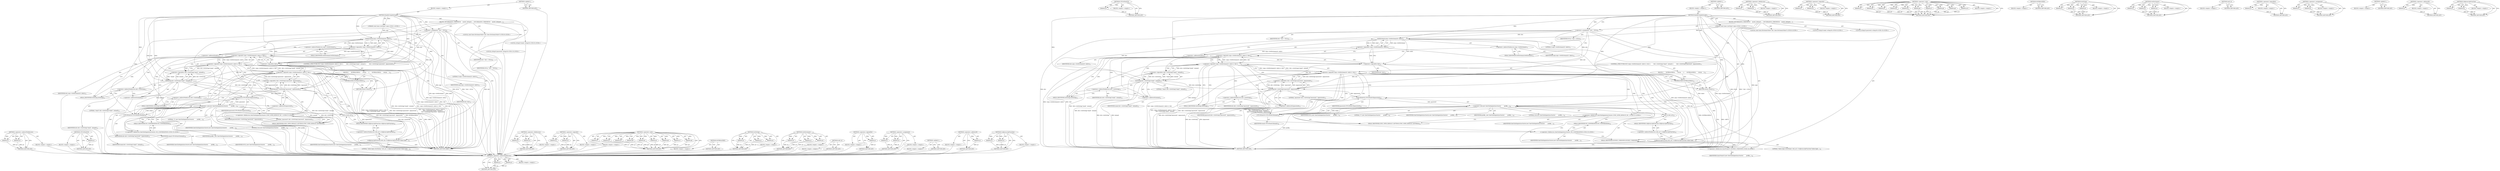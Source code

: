 digraph "CallJavascriptFunction" {
vulnerable_126 [label=<(METHOD,&lt;operator&gt;.indirectFieldAccess)>];
vulnerable_127 [label=<(PARAM,p1)>];
vulnerable_128 [label=<(PARAM,p2)>];
vulnerable_129 [label=<(BLOCK,&lt;empty&gt;,&lt;empty&gt;)>];
vulnerable_130 [label=<(METHOD_RETURN,ANY)>];
vulnerable_156 [label=<(METHOD,UTF16ToASCII)>];
vulnerable_157 [label=<(PARAM,p1)>];
vulnerable_158 [label=<(BLOCK,&lt;empty&gt;,&lt;empty&gt;)>];
vulnerable_159 [label=<(METHOD_RETURN,ANY)>];
vulnerable_6 [label=<(METHOD,&lt;global&gt;)<SUB>1</SUB>>];
vulnerable_7 [label=<(BLOCK,&lt;empty&gt;,&lt;empty&gt;)<SUB>1</SUB>>];
vulnerable_8 [label=<(METHOD,HandleCompleteLogin)<SUB>1</SUB>>];
vulnerable_9 [label="<(PARAM,const base::ListValue* args)<SUB>1</SUB>>"];
vulnerable_10 [label=<(BLOCK,{
#if defined(OS_CHROMEOS)
    oauth2_delegate_...,{
#if defined(OS_CHROMEOS)
    oauth2_delegate_...)<SUB>1</SUB>>];
vulnerable_11 [label="<(LOCAL,const base.DictionaryValue* dict: base.DictionaryValue*)<SUB>8</SUB>>"];
vulnerable_12 [label=<(&lt;operator&gt;.assignment,* dict = NULL)<SUB>8</SUB>>];
vulnerable_13 [label=<(IDENTIFIER,dict,* dict = NULL)<SUB>8</SUB>>];
vulnerable_14 [label=<(IDENTIFIER,NULL,* dict = NULL)<SUB>8</SUB>>];
vulnerable_15 [label="<(LOCAL,string16 email: string16)<SUB>9</SUB>>"];
vulnerable_16 [label="<(LOCAL,string16 password: string16)<SUB>10</SUB>>"];
vulnerable_17 [label=<(CONTROL_STRUCTURE,IF,if (!args-&gt;GetDictionary(0, &amp;dict) || !dict ||
        !dict-&gt;GetString(&quot;email&quot;, &amp;email) ||
        !dict-&gt;GetString(&quot;password&quot;, &amp;password)))<SUB>11</SUB>>];
vulnerable_18 [label=<(&lt;operator&gt;.logicalOr,!args-&gt;GetDictionary(0, &amp;dict) || !dict ||
    ...)<SUB>11</SUB>>];
vulnerable_19 [label=<(&lt;operator&gt;.logicalOr,!args-&gt;GetDictionary(0, &amp;dict) || !dict ||
    ...)<SUB>11</SUB>>];
vulnerable_20 [label=<(&lt;operator&gt;.logicalOr,!args-&gt;GetDictionary(0, &amp;dict) || !dict)<SUB>11</SUB>>];
vulnerable_21 [label=<(&lt;operator&gt;.logicalNot,!args-&gt;GetDictionary(0, &amp;dict))<SUB>11</SUB>>];
vulnerable_22 [label=<(GetDictionary,args-&gt;GetDictionary(0, &amp;dict))<SUB>11</SUB>>];
vulnerable_23 [label=<(&lt;operator&gt;.indirectFieldAccess,args-&gt;GetDictionary)<SUB>11</SUB>>];
vulnerable_24 [label=<(IDENTIFIER,args,args-&gt;GetDictionary(0, &amp;dict))<SUB>11</SUB>>];
vulnerable_25 [label=<(FIELD_IDENTIFIER,GetDictionary,GetDictionary)<SUB>11</SUB>>];
vulnerable_26 [label=<(LITERAL,0,args-&gt;GetDictionary(0, &amp;dict))<SUB>11</SUB>>];
vulnerable_27 [label=<(&lt;operator&gt;.addressOf,&amp;dict)<SUB>11</SUB>>];
vulnerable_28 [label=<(IDENTIFIER,dict,args-&gt;GetDictionary(0, &amp;dict))<SUB>11</SUB>>];
vulnerable_29 [label=<(&lt;operator&gt;.logicalNot,!dict)<SUB>11</SUB>>];
vulnerable_30 [label=<(IDENTIFIER,dict,!dict)<SUB>11</SUB>>];
vulnerable_31 [label=<(&lt;operator&gt;.logicalNot,!dict-&gt;GetString(&quot;email&quot;, &amp;email))<SUB>12</SUB>>];
vulnerable_32 [label=<(GetString,dict-&gt;GetString(&quot;email&quot;, &amp;email))<SUB>12</SUB>>];
vulnerable_33 [label=<(&lt;operator&gt;.indirectFieldAccess,dict-&gt;GetString)<SUB>12</SUB>>];
vulnerable_34 [label=<(IDENTIFIER,dict,dict-&gt;GetString(&quot;email&quot;, &amp;email))<SUB>12</SUB>>];
vulnerable_35 [label=<(FIELD_IDENTIFIER,GetString,GetString)<SUB>12</SUB>>];
vulnerable_36 [label=<(LITERAL,&quot;email&quot;,dict-&gt;GetString(&quot;email&quot;, &amp;email))<SUB>12</SUB>>];
vulnerable_37 [label=<(&lt;operator&gt;.addressOf,&amp;email)<SUB>12</SUB>>];
vulnerable_38 [label=<(IDENTIFIER,email,dict-&gt;GetString(&quot;email&quot;, &amp;email))<SUB>12</SUB>>];
vulnerable_39 [label=<(&lt;operator&gt;.logicalNot,!dict-&gt;GetString(&quot;password&quot;, &amp;password))<SUB>13</SUB>>];
vulnerable_40 [label=<(GetString,dict-&gt;GetString(&quot;password&quot;, &amp;password))<SUB>13</SUB>>];
vulnerable_41 [label=<(&lt;operator&gt;.indirectFieldAccess,dict-&gt;GetString)<SUB>13</SUB>>];
vulnerable_42 [label=<(IDENTIFIER,dict,dict-&gt;GetString(&quot;password&quot;, &amp;password))<SUB>13</SUB>>];
vulnerable_43 [label=<(FIELD_IDENTIFIER,GetString,GetString)<SUB>13</SUB>>];
vulnerable_44 [label=<(LITERAL,&quot;password&quot;,dict-&gt;GetString(&quot;password&quot;, &amp;password))<SUB>13</SUB>>];
vulnerable_45 [label=<(&lt;operator&gt;.addressOf,&amp;password)<SUB>13</SUB>>];
vulnerable_46 [label=<(IDENTIFIER,password,dict-&gt;GetString(&quot;password&quot;, &amp;password))<SUB>13</SUB>>];
vulnerable_47 [label=<(BLOCK,{
      NOTREACHED();
      return;
    },{
      NOTREACHED();
      return;
    })<SUB>13</SUB>>];
vulnerable_48 [label=<(NOTREACHED,NOTREACHED())<SUB>14</SUB>>];
vulnerable_49 [label=<(RETURN,return;,return;)<SUB>15</SUB>>];
vulnerable_50 [label=<(&lt;operator&gt;.new,new OneClickSigninSyncStarter(
        profile_...)<SUB>18</SUB>>];
vulnerable_51 [label=<(IDENTIFIER,OneClickSigninSyncStarter,new OneClickSigninSyncStarter(
        profile_...)<SUB>18</SUB>>];
vulnerable_52 [label=<(IDENTIFIER,profile_,new OneClickSigninSyncStarter(
        profile_...)<SUB>19</SUB>>];
vulnerable_53 [label=<(IDENTIFIER,NULL,new OneClickSigninSyncStarter(
        profile_...)<SUB>19</SUB>>];
vulnerable_54 [label=<(LITERAL,&quot;0&quot;,new OneClickSigninSyncStarter(
        profile_...)<SUB>19</SUB>>];
vulnerable_55 [label=<(UTF16ToASCII,UTF16ToASCII(email))<SUB>20</SUB>>];
vulnerable_56 [label=<(IDENTIFIER,email,UTF16ToASCII(email))<SUB>20</SUB>>];
vulnerable_57 [label=<(UTF16ToASCII,UTF16ToASCII(password))<SUB>20</SUB>>];
vulnerable_58 [label=<(IDENTIFIER,password,UTF16ToASCII(password))<SUB>20</SUB>>];
vulnerable_59 [label="<(&lt;operator&gt;.fieldAccess,OneClickSigninSyncStarter::SYNC_WITH_DEFAULT_SE...)<SUB>21</SUB>>"];
vulnerable_60 [label=<(IDENTIFIER,OneClickSigninSyncStarter,new OneClickSigninSyncStarter(
        profile_...)<SUB>21</SUB>>];
vulnerable_61 [label=<(FIELD_IDENTIFIER,SYNC_WITH_DEFAULT_SETTINGS,SYNC_WITH_DEFAULT_SETTINGS)<SUB>21</SUB>>];
vulnerable_62 [label=<(LITERAL,true,new OneClickSigninSyncStarter(
        profile_...)<SUB>22</SUB>>];
vulnerable_63 [label="<(&lt;operator&gt;.fieldAccess,OneClickSigninSyncStarter::NO_CONFIRMATION)<SUB>23</SUB>>"];
vulnerable_64 [label=<(IDENTIFIER,OneClickSigninSyncStarter,new OneClickSigninSyncStarter(
        profile_...)<SUB>23</SUB>>];
vulnerable_65 [label=<(FIELD_IDENTIFIER,NO_CONFIRMATION,NO_CONFIRMATION)<SUB>23</SUB>>];
vulnerable_66 [label=<(CallJavascriptFunction,web_ui()-&gt;CallJavascriptFunction(&quot;inline.login....)<SUB>24</SUB>>];
vulnerable_67 [label=<(&lt;operator&gt;.indirectFieldAccess,web_ui()-&gt;CallJavascriptFunction)<SUB>24</SUB>>];
vulnerable_68 [label=<(web_ui,web_ui())<SUB>24</SUB>>];
vulnerable_69 [label=<(FIELD_IDENTIFIER,CallJavascriptFunction,CallJavascriptFunction)<SUB>24</SUB>>];
vulnerable_70 [label=<(LITERAL,&quot;inline.login.closeDialog&quot;,web_ui()-&gt;CallJavascriptFunction(&quot;inline.login....)<SUB>24</SUB>>];
vulnerable_71 [label=<(METHOD_RETURN,void)<SUB>1</SUB>>];
vulnerable_73 [label=<(METHOD_RETURN,ANY)<SUB>1</SUB>>];
vulnerable_160 [label=<(METHOD,&lt;operator&gt;.fieldAccess)>];
vulnerable_161 [label=<(PARAM,p1)>];
vulnerable_162 [label=<(PARAM,p2)>];
vulnerable_163 [label=<(BLOCK,&lt;empty&gt;,&lt;empty&gt;)>];
vulnerable_164 [label=<(METHOD_RETURN,ANY)>];
vulnerable_111 [label=<(METHOD,&lt;operator&gt;.logicalOr)>];
vulnerable_112 [label=<(PARAM,p1)>];
vulnerable_113 [label=<(PARAM,p2)>];
vulnerable_114 [label=<(BLOCK,&lt;empty&gt;,&lt;empty&gt;)>];
vulnerable_115 [label=<(METHOD_RETURN,ANY)>];
vulnerable_144 [label=<(METHOD,&lt;operator&gt;.new)>];
vulnerable_145 [label=<(PARAM,p1)>];
vulnerable_146 [label=<(PARAM,p2)>];
vulnerable_147 [label=<(PARAM,p3)>];
vulnerable_148 [label=<(PARAM,p4)>];
vulnerable_149 [label=<(PARAM,p5)>];
vulnerable_150 [label=<(PARAM,p6)>];
vulnerable_151 [label=<(PARAM,p7)>];
vulnerable_152 [label=<(PARAM,p8)>];
vulnerable_153 [label=<(PARAM,p9)>];
vulnerable_154 [label=<(BLOCK,&lt;empty&gt;,&lt;empty&gt;)>];
vulnerable_155 [label=<(METHOD_RETURN,ANY)>];
vulnerable_141 [label=<(METHOD,NOTREACHED)>];
vulnerable_142 [label=<(BLOCK,&lt;empty&gt;,&lt;empty&gt;)>];
vulnerable_143 [label=<(METHOD_RETURN,ANY)>];
vulnerable_135 [label=<(METHOD,GetString)>];
vulnerable_136 [label=<(PARAM,p1)>];
vulnerable_137 [label=<(PARAM,p2)>];
vulnerable_138 [label=<(PARAM,p3)>];
vulnerable_139 [label=<(BLOCK,&lt;empty&gt;,&lt;empty&gt;)>];
vulnerable_140 [label=<(METHOD_RETURN,ANY)>];
vulnerable_120 [label=<(METHOD,GetDictionary)>];
vulnerable_121 [label=<(PARAM,p1)>];
vulnerable_122 [label=<(PARAM,p2)>];
vulnerable_123 [label=<(PARAM,p3)>];
vulnerable_124 [label=<(BLOCK,&lt;empty&gt;,&lt;empty&gt;)>];
vulnerable_125 [label=<(METHOD_RETURN,ANY)>];
vulnerable_170 [label=<(METHOD,web_ui)>];
vulnerable_171 [label=<(BLOCK,&lt;empty&gt;,&lt;empty&gt;)>];
vulnerable_172 [label=<(METHOD_RETURN,ANY)>];
vulnerable_116 [label=<(METHOD,&lt;operator&gt;.logicalNot)>];
vulnerable_117 [label=<(PARAM,p1)>];
vulnerable_118 [label=<(BLOCK,&lt;empty&gt;,&lt;empty&gt;)>];
vulnerable_119 [label=<(METHOD_RETURN,ANY)>];
vulnerable_106 [label=<(METHOD,&lt;operator&gt;.assignment)>];
vulnerable_107 [label=<(PARAM,p1)>];
vulnerable_108 [label=<(PARAM,p2)>];
vulnerable_109 [label=<(BLOCK,&lt;empty&gt;,&lt;empty&gt;)>];
vulnerable_110 [label=<(METHOD_RETURN,ANY)>];
vulnerable_100 [label=<(METHOD,&lt;global&gt;)<SUB>1</SUB>>];
vulnerable_101 [label=<(BLOCK,&lt;empty&gt;,&lt;empty&gt;)>];
vulnerable_102 [label=<(METHOD_RETURN,ANY)>];
vulnerable_131 [label=<(METHOD,&lt;operator&gt;.addressOf)>];
vulnerable_132 [label=<(PARAM,p1)>];
vulnerable_133 [label=<(BLOCK,&lt;empty&gt;,&lt;empty&gt;)>];
vulnerable_134 [label=<(METHOD_RETURN,ANY)>];
vulnerable_165 [label=<(METHOD,CallJavascriptFunction)>];
vulnerable_166 [label=<(PARAM,p1)>];
vulnerable_167 [label=<(PARAM,p2)>];
vulnerable_168 [label=<(BLOCK,&lt;empty&gt;,&lt;empty&gt;)>];
vulnerable_169 [label=<(METHOD_RETURN,ANY)>];
fixed_129 [label=<(METHOD,&lt;operator&gt;.indirectFieldAccess)>];
fixed_130 [label=<(PARAM,p1)>];
fixed_131 [label=<(PARAM,p2)>];
fixed_132 [label=<(BLOCK,&lt;empty&gt;,&lt;empty&gt;)>];
fixed_133 [label=<(METHOD_RETURN,ANY)>];
fixed_160 [label=<(METHOD,UTF16ToASCII)>];
fixed_161 [label=<(PARAM,p1)>];
fixed_162 [label=<(BLOCK,&lt;empty&gt;,&lt;empty&gt;)>];
fixed_163 [label=<(METHOD_RETURN,ANY)>];
fixed_6 [label=<(METHOD,&lt;global&gt;)<SUB>1</SUB>>];
fixed_7 [label=<(BLOCK,&lt;empty&gt;,&lt;empty&gt;)<SUB>1</SUB>>];
fixed_8 [label=<(METHOD,HandleCompleteLogin)<SUB>1</SUB>>];
fixed_9 [label="<(PARAM,const base::ListValue* args)<SUB>1</SUB>>"];
fixed_10 [label=<(BLOCK,{
#if defined(OS_CHROMEOS)
    oauth2_delegate_...,{
#if defined(OS_CHROMEOS)
    oauth2_delegate_...)<SUB>1</SUB>>];
fixed_11 [label="<(LOCAL,const base.DictionaryValue* dict: base.DictionaryValue*)<SUB>8</SUB>>"];
fixed_12 [label=<(&lt;operator&gt;.assignment,* dict = NULL)<SUB>8</SUB>>];
fixed_13 [label=<(IDENTIFIER,dict,* dict = NULL)<SUB>8</SUB>>];
fixed_14 [label=<(IDENTIFIER,NULL,* dict = NULL)<SUB>8</SUB>>];
fixed_15 [label="<(LOCAL,string16 email: string16)<SUB>9</SUB>>"];
fixed_16 [label="<(LOCAL,string16 password: string16)<SUB>10</SUB>>"];
fixed_17 [label=<(CONTROL_STRUCTURE,IF,if (!args-&gt;GetDictionary(0, &amp;dict) || !dict ||
        !dict-&gt;GetString(&quot;email&quot;, &amp;email) ||
        !dict-&gt;GetString(&quot;password&quot;, &amp;password)))<SUB>11</SUB>>];
fixed_18 [label=<(&lt;operator&gt;.logicalOr,!args-&gt;GetDictionary(0, &amp;dict) || !dict ||
    ...)<SUB>11</SUB>>];
fixed_19 [label=<(&lt;operator&gt;.logicalOr,!args-&gt;GetDictionary(0, &amp;dict) || !dict ||
    ...)<SUB>11</SUB>>];
fixed_20 [label=<(&lt;operator&gt;.logicalOr,!args-&gt;GetDictionary(0, &amp;dict) || !dict)<SUB>11</SUB>>];
fixed_21 [label=<(&lt;operator&gt;.logicalNot,!args-&gt;GetDictionary(0, &amp;dict))<SUB>11</SUB>>];
fixed_22 [label=<(GetDictionary,args-&gt;GetDictionary(0, &amp;dict))<SUB>11</SUB>>];
fixed_23 [label=<(&lt;operator&gt;.indirectFieldAccess,args-&gt;GetDictionary)<SUB>11</SUB>>];
fixed_24 [label=<(IDENTIFIER,args,args-&gt;GetDictionary(0, &amp;dict))<SUB>11</SUB>>];
fixed_25 [label=<(FIELD_IDENTIFIER,GetDictionary,GetDictionary)<SUB>11</SUB>>];
fixed_26 [label=<(LITERAL,0,args-&gt;GetDictionary(0, &amp;dict))<SUB>11</SUB>>];
fixed_27 [label=<(&lt;operator&gt;.addressOf,&amp;dict)<SUB>11</SUB>>];
fixed_28 [label=<(IDENTIFIER,dict,args-&gt;GetDictionary(0, &amp;dict))<SUB>11</SUB>>];
fixed_29 [label=<(&lt;operator&gt;.logicalNot,!dict)<SUB>11</SUB>>];
fixed_30 [label=<(IDENTIFIER,dict,!dict)<SUB>11</SUB>>];
fixed_31 [label=<(&lt;operator&gt;.logicalNot,!dict-&gt;GetString(&quot;email&quot;, &amp;email))<SUB>12</SUB>>];
fixed_32 [label=<(GetString,dict-&gt;GetString(&quot;email&quot;, &amp;email))<SUB>12</SUB>>];
fixed_33 [label=<(&lt;operator&gt;.indirectFieldAccess,dict-&gt;GetString)<SUB>12</SUB>>];
fixed_34 [label=<(IDENTIFIER,dict,dict-&gt;GetString(&quot;email&quot;, &amp;email))<SUB>12</SUB>>];
fixed_35 [label=<(FIELD_IDENTIFIER,GetString,GetString)<SUB>12</SUB>>];
fixed_36 [label=<(LITERAL,&quot;email&quot;,dict-&gt;GetString(&quot;email&quot;, &amp;email))<SUB>12</SUB>>];
fixed_37 [label=<(&lt;operator&gt;.addressOf,&amp;email)<SUB>12</SUB>>];
fixed_38 [label=<(IDENTIFIER,email,dict-&gt;GetString(&quot;email&quot;, &amp;email))<SUB>12</SUB>>];
fixed_39 [label=<(&lt;operator&gt;.logicalNot,!dict-&gt;GetString(&quot;password&quot;, &amp;password))<SUB>13</SUB>>];
fixed_40 [label=<(GetString,dict-&gt;GetString(&quot;password&quot;, &amp;password))<SUB>13</SUB>>];
fixed_41 [label=<(&lt;operator&gt;.indirectFieldAccess,dict-&gt;GetString)<SUB>13</SUB>>];
fixed_42 [label=<(IDENTIFIER,dict,dict-&gt;GetString(&quot;password&quot;, &amp;password))<SUB>13</SUB>>];
fixed_43 [label=<(FIELD_IDENTIFIER,GetString,GetString)<SUB>13</SUB>>];
fixed_44 [label=<(LITERAL,&quot;password&quot;,dict-&gt;GetString(&quot;password&quot;, &amp;password))<SUB>13</SUB>>];
fixed_45 [label=<(&lt;operator&gt;.addressOf,&amp;password)<SUB>13</SUB>>];
fixed_46 [label=<(IDENTIFIER,password,dict-&gt;GetString(&quot;password&quot;, &amp;password))<SUB>13</SUB>>];
fixed_47 [label=<(BLOCK,{
      NOTREACHED();
      return;
    },{
      NOTREACHED();
      return;
    })<SUB>13</SUB>>];
fixed_48 [label=<(NOTREACHED,NOTREACHED())<SUB>14</SUB>>];
fixed_49 [label=<(RETURN,return;,return;)<SUB>15</SUB>>];
fixed_50 [label=<(&lt;operator&gt;.new,new OneClickSigninSyncStarter(
        profile_...)<SUB>18</SUB>>];
fixed_51 [label=<(IDENTIFIER,OneClickSigninSyncStarter,new OneClickSigninSyncStarter(
        profile_...)<SUB>18</SUB>>];
fixed_52 [label=<(IDENTIFIER,profile_,new OneClickSigninSyncStarter(
        profile_...)<SUB>19</SUB>>];
fixed_53 [label=<(IDENTIFIER,NULL,new OneClickSigninSyncStarter(
        profile_...)<SUB>19</SUB>>];
fixed_54 [label=<(LITERAL,&quot;0&quot;,new OneClickSigninSyncStarter(
        profile_...)<SUB>19</SUB>>];
fixed_55 [label=<(UTF16ToASCII,UTF16ToASCII(email))<SUB>20</SUB>>];
fixed_56 [label=<(IDENTIFIER,email,UTF16ToASCII(email))<SUB>20</SUB>>];
fixed_57 [label=<(UTF16ToASCII,UTF16ToASCII(password))<SUB>20</SUB>>];
fixed_58 [label=<(IDENTIFIER,password,UTF16ToASCII(password))<SUB>20</SUB>>];
fixed_59 [label="<(&lt;operator&gt;.fieldAccess,OneClickSigninSyncStarter::SYNC_WITH_DEFAULT_SE...)<SUB>21</SUB>>"];
fixed_60 [label=<(IDENTIFIER,OneClickSigninSyncStarter,new OneClickSigninSyncStarter(
        profile_...)<SUB>21</SUB>>];
fixed_61 [label=<(FIELD_IDENTIFIER,SYNC_WITH_DEFAULT_SETTINGS,SYNC_WITH_DEFAULT_SETTINGS)<SUB>21</SUB>>];
fixed_62 [label=<(LITERAL,true,new OneClickSigninSyncStarter(
        profile_...)<SUB>22</SUB>>];
fixed_63 [label="<(&lt;operator&gt;.fieldAccess,OneClickSigninSyncStarter::NO_CONFIRMATION)<SUB>23</SUB>>"];
fixed_64 [label=<(IDENTIFIER,OneClickSigninSyncStarter,new OneClickSigninSyncStarter(
        profile_...)<SUB>23</SUB>>];
fixed_65 [label=<(FIELD_IDENTIFIER,NO_CONFIRMATION,NO_CONFIRMATION)<SUB>23</SUB>>];
fixed_66 [label="<(&lt;operator&gt;.fieldAccess,SyncPromoUI::SOURCE_UNKNOWN)<SUB>24</SUB>>"];
fixed_67 [label=<(IDENTIFIER,SyncPromoUI,new OneClickSigninSyncStarter(
        profile_...)<SUB>24</SUB>>];
fixed_68 [label=<(FIELD_IDENTIFIER,SOURCE_UNKNOWN,SOURCE_UNKNOWN)<SUB>24</SUB>>];
fixed_69 [label=<(CallJavascriptFunction,web_ui()-&gt;CallJavascriptFunction(&quot;inline.login....)<SUB>25</SUB>>];
fixed_70 [label=<(&lt;operator&gt;.indirectFieldAccess,web_ui()-&gt;CallJavascriptFunction)<SUB>25</SUB>>];
fixed_71 [label=<(web_ui,web_ui())<SUB>25</SUB>>];
fixed_72 [label=<(FIELD_IDENTIFIER,CallJavascriptFunction,CallJavascriptFunction)<SUB>25</SUB>>];
fixed_73 [label=<(LITERAL,&quot;inline.login.closeDialog&quot;,web_ui()-&gt;CallJavascriptFunction(&quot;inline.login....)<SUB>25</SUB>>];
fixed_74 [label=<(METHOD_RETURN,void)<SUB>1</SUB>>];
fixed_76 [label=<(METHOD_RETURN,ANY)<SUB>1</SUB>>];
fixed_164 [label=<(METHOD,&lt;operator&gt;.fieldAccess)>];
fixed_165 [label=<(PARAM,p1)>];
fixed_166 [label=<(PARAM,p2)>];
fixed_167 [label=<(BLOCK,&lt;empty&gt;,&lt;empty&gt;)>];
fixed_168 [label=<(METHOD_RETURN,ANY)>];
fixed_114 [label=<(METHOD,&lt;operator&gt;.logicalOr)>];
fixed_115 [label=<(PARAM,p1)>];
fixed_116 [label=<(PARAM,p2)>];
fixed_117 [label=<(BLOCK,&lt;empty&gt;,&lt;empty&gt;)>];
fixed_118 [label=<(METHOD_RETURN,ANY)>];
fixed_147 [label=<(METHOD,&lt;operator&gt;.new)>];
fixed_148 [label=<(PARAM,p1)>];
fixed_149 [label=<(PARAM,p2)>];
fixed_150 [label=<(PARAM,p3)>];
fixed_151 [label=<(PARAM,p4)>];
fixed_152 [label=<(PARAM,p5)>];
fixed_153 [label=<(PARAM,p6)>];
fixed_154 [label=<(PARAM,p7)>];
fixed_155 [label=<(PARAM,p8)>];
fixed_156 [label=<(PARAM,p9)>];
fixed_157 [label=<(PARAM,p10)>];
fixed_158 [label=<(BLOCK,&lt;empty&gt;,&lt;empty&gt;)>];
fixed_159 [label=<(METHOD_RETURN,ANY)>];
fixed_144 [label=<(METHOD,NOTREACHED)>];
fixed_145 [label=<(BLOCK,&lt;empty&gt;,&lt;empty&gt;)>];
fixed_146 [label=<(METHOD_RETURN,ANY)>];
fixed_138 [label=<(METHOD,GetString)>];
fixed_139 [label=<(PARAM,p1)>];
fixed_140 [label=<(PARAM,p2)>];
fixed_141 [label=<(PARAM,p3)>];
fixed_142 [label=<(BLOCK,&lt;empty&gt;,&lt;empty&gt;)>];
fixed_143 [label=<(METHOD_RETURN,ANY)>];
fixed_123 [label=<(METHOD,GetDictionary)>];
fixed_124 [label=<(PARAM,p1)>];
fixed_125 [label=<(PARAM,p2)>];
fixed_126 [label=<(PARAM,p3)>];
fixed_127 [label=<(BLOCK,&lt;empty&gt;,&lt;empty&gt;)>];
fixed_128 [label=<(METHOD_RETURN,ANY)>];
fixed_174 [label=<(METHOD,web_ui)>];
fixed_175 [label=<(BLOCK,&lt;empty&gt;,&lt;empty&gt;)>];
fixed_176 [label=<(METHOD_RETURN,ANY)>];
fixed_119 [label=<(METHOD,&lt;operator&gt;.logicalNot)>];
fixed_120 [label=<(PARAM,p1)>];
fixed_121 [label=<(BLOCK,&lt;empty&gt;,&lt;empty&gt;)>];
fixed_122 [label=<(METHOD_RETURN,ANY)>];
fixed_109 [label=<(METHOD,&lt;operator&gt;.assignment)>];
fixed_110 [label=<(PARAM,p1)>];
fixed_111 [label=<(PARAM,p2)>];
fixed_112 [label=<(BLOCK,&lt;empty&gt;,&lt;empty&gt;)>];
fixed_113 [label=<(METHOD_RETURN,ANY)>];
fixed_103 [label=<(METHOD,&lt;global&gt;)<SUB>1</SUB>>];
fixed_104 [label=<(BLOCK,&lt;empty&gt;,&lt;empty&gt;)>];
fixed_105 [label=<(METHOD_RETURN,ANY)>];
fixed_134 [label=<(METHOD,&lt;operator&gt;.addressOf)>];
fixed_135 [label=<(PARAM,p1)>];
fixed_136 [label=<(BLOCK,&lt;empty&gt;,&lt;empty&gt;)>];
fixed_137 [label=<(METHOD_RETURN,ANY)>];
fixed_169 [label=<(METHOD,CallJavascriptFunction)>];
fixed_170 [label=<(PARAM,p1)>];
fixed_171 [label=<(PARAM,p2)>];
fixed_172 [label=<(BLOCK,&lt;empty&gt;,&lt;empty&gt;)>];
fixed_173 [label=<(METHOD_RETURN,ANY)>];
vulnerable_126 -> vulnerable_127  [key=0, label="AST: "];
vulnerable_126 -> vulnerable_127  [key=1, label="DDG: "];
vulnerable_126 -> vulnerable_129  [key=0, label="AST: "];
vulnerable_126 -> vulnerable_128  [key=0, label="AST: "];
vulnerable_126 -> vulnerable_128  [key=1, label="DDG: "];
vulnerable_126 -> vulnerable_130  [key=0, label="AST: "];
vulnerable_126 -> vulnerable_130  [key=1, label="CFG: "];
vulnerable_127 -> vulnerable_130  [key=0, label="DDG: p1"];
vulnerable_128 -> vulnerable_130  [key=0, label="DDG: p2"];
vulnerable_129 -> fixed_129  [key=0];
vulnerable_130 -> fixed_129  [key=0];
vulnerable_156 -> vulnerable_157  [key=0, label="AST: "];
vulnerable_156 -> vulnerable_157  [key=1, label="DDG: "];
vulnerable_156 -> vulnerable_158  [key=0, label="AST: "];
vulnerable_156 -> vulnerable_159  [key=0, label="AST: "];
vulnerable_156 -> vulnerable_159  [key=1, label="CFG: "];
vulnerable_157 -> vulnerable_159  [key=0, label="DDG: p1"];
vulnerable_158 -> fixed_129  [key=0];
vulnerable_159 -> fixed_129  [key=0];
vulnerable_6 -> vulnerable_7  [key=0, label="AST: "];
vulnerable_6 -> vulnerable_73  [key=0, label="AST: "];
vulnerable_6 -> vulnerable_73  [key=1, label="CFG: "];
vulnerable_7 -> vulnerable_8  [key=0, label="AST: "];
vulnerable_8 -> vulnerable_9  [key=0, label="AST: "];
vulnerable_8 -> vulnerable_9  [key=1, label="DDG: "];
vulnerable_8 -> vulnerable_10  [key=0, label="AST: "];
vulnerable_8 -> vulnerable_71  [key=0, label="AST: "];
vulnerable_8 -> vulnerable_12  [key=0, label="CFG: "];
vulnerable_8 -> vulnerable_12  [key=1, label="DDG: "];
vulnerable_8 -> vulnerable_50  [key=0, label="DDG: "];
vulnerable_8 -> vulnerable_66  [key=0, label="DDG: "];
vulnerable_8 -> vulnerable_48  [key=0, label="DDG: "];
vulnerable_8 -> vulnerable_49  [key=0, label="DDG: "];
vulnerable_8 -> vulnerable_55  [key=0, label="DDG: "];
vulnerable_8 -> vulnerable_57  [key=0, label="DDG: "];
vulnerable_8 -> vulnerable_40  [key=0, label="DDG: "];
vulnerable_8 -> vulnerable_29  [key=0, label="DDG: "];
vulnerable_8 -> vulnerable_32  [key=0, label="DDG: "];
vulnerable_8 -> vulnerable_22  [key=0, label="DDG: "];
vulnerable_9 -> vulnerable_71  [key=0, label="DDG: args"];
vulnerable_9 -> vulnerable_22  [key=0, label="DDG: args"];
vulnerable_10 -> vulnerable_11  [key=0, label="AST: "];
vulnerable_10 -> vulnerable_12  [key=0, label="AST: "];
vulnerable_10 -> vulnerable_15  [key=0, label="AST: "];
vulnerable_10 -> vulnerable_16  [key=0, label="AST: "];
vulnerable_10 -> vulnerable_17  [key=0, label="AST: "];
vulnerable_10 -> vulnerable_50  [key=0, label="AST: "];
vulnerable_10 -> vulnerable_66  [key=0, label="AST: "];
vulnerable_11 -> fixed_129  [key=0];
vulnerable_12 -> vulnerable_13  [key=0, label="AST: "];
vulnerable_12 -> vulnerable_14  [key=0, label="AST: "];
vulnerable_12 -> vulnerable_25  [key=0, label="CFG: "];
vulnerable_12 -> vulnerable_71  [key=0, label="DDG: dict"];
vulnerable_12 -> vulnerable_71  [key=1, label="DDG: NULL"];
vulnerable_12 -> vulnerable_71  [key=2, label="DDG: * dict = NULL"];
vulnerable_12 -> vulnerable_40  [key=0, label="DDG: dict"];
vulnerable_12 -> vulnerable_29  [key=0, label="DDG: dict"];
vulnerable_12 -> vulnerable_32  [key=0, label="DDG: dict"];
vulnerable_12 -> vulnerable_22  [key=0, label="DDG: dict"];
vulnerable_13 -> fixed_129  [key=0];
vulnerable_14 -> fixed_129  [key=0];
vulnerable_15 -> fixed_129  [key=0];
vulnerable_16 -> fixed_129  [key=0];
vulnerable_17 -> vulnerable_18  [key=0, label="AST: "];
vulnerable_17 -> vulnerable_47  [key=0, label="AST: "];
vulnerable_18 -> vulnerable_19  [key=0, label="AST: "];
vulnerable_18 -> vulnerable_39  [key=0, label="AST: "];
vulnerable_18 -> vulnerable_48  [key=0, label="CFG: "];
vulnerable_18 -> vulnerable_48  [key=1, label="CDG: "];
vulnerable_18 -> vulnerable_55  [key=0, label="CFG: "];
vulnerable_18 -> vulnerable_55  [key=1, label="CDG: "];
vulnerable_18 -> vulnerable_71  [key=0, label="DDG: !args-&gt;GetDictionary(0, &amp;dict) || !dict ||
        !dict-&gt;GetString(&quot;email&quot;, &amp;email)"];
vulnerable_18 -> vulnerable_71  [key=1, label="DDG: !dict-&gt;GetString(&quot;password&quot;, &amp;password)"];
vulnerable_18 -> vulnerable_71  [key=2, label="DDG: !args-&gt;GetDictionary(0, &amp;dict) || !dict ||
        !dict-&gt;GetString(&quot;email&quot;, &amp;email) ||
        !dict-&gt;GetString(&quot;password&quot;, &amp;password)"];
vulnerable_18 -> vulnerable_68  [key=0, label="CDG: "];
vulnerable_18 -> vulnerable_49  [key=0, label="CDG: "];
vulnerable_18 -> vulnerable_61  [key=0, label="CDG: "];
vulnerable_18 -> vulnerable_57  [key=0, label="CDG: "];
vulnerable_18 -> vulnerable_66  [key=0, label="CDG: "];
vulnerable_18 -> vulnerable_69  [key=0, label="CDG: "];
vulnerable_18 -> vulnerable_67  [key=0, label="CDG: "];
vulnerable_18 -> vulnerable_63  [key=0, label="CDG: "];
vulnerable_18 -> vulnerable_65  [key=0, label="CDG: "];
vulnerable_18 -> vulnerable_50  [key=0, label="CDG: "];
vulnerable_18 -> vulnerable_59  [key=0, label="CDG: "];
vulnerable_19 -> vulnerable_20  [key=0, label="AST: "];
vulnerable_19 -> vulnerable_31  [key=0, label="AST: "];
vulnerable_19 -> vulnerable_18  [key=0, label="CFG: "];
vulnerable_19 -> vulnerable_18  [key=1, label="DDG: !args-&gt;GetDictionary(0, &amp;dict) || !dict"];
vulnerable_19 -> vulnerable_18  [key=2, label="DDG: !dict-&gt;GetString(&quot;email&quot;, &amp;email)"];
vulnerable_19 -> vulnerable_43  [key=0, label="CFG: "];
vulnerable_19 -> vulnerable_43  [key=1, label="CDG: "];
vulnerable_19 -> vulnerable_71  [key=0, label="DDG: !args-&gt;GetDictionary(0, &amp;dict) || !dict"];
vulnerable_19 -> vulnerable_71  [key=1, label="DDG: !dict-&gt;GetString(&quot;email&quot;, &amp;email)"];
vulnerable_19 -> vulnerable_41  [key=0, label="CDG: "];
vulnerable_19 -> vulnerable_45  [key=0, label="CDG: "];
vulnerable_19 -> vulnerable_40  [key=0, label="CDG: "];
vulnerable_19 -> vulnerable_39  [key=0, label="CDG: "];
vulnerable_20 -> vulnerable_21  [key=0, label="AST: "];
vulnerable_20 -> vulnerable_29  [key=0, label="AST: "];
vulnerable_20 -> vulnerable_19  [key=0, label="CFG: "];
vulnerable_20 -> vulnerable_19  [key=1, label="DDG: !args-&gt;GetDictionary(0, &amp;dict)"];
vulnerable_20 -> vulnerable_19  [key=2, label="DDG: !dict"];
vulnerable_20 -> vulnerable_35  [key=0, label="CFG: "];
vulnerable_20 -> vulnerable_35  [key=1, label="CDG: "];
vulnerable_20 -> vulnerable_71  [key=0, label="DDG: !args-&gt;GetDictionary(0, &amp;dict)"];
vulnerable_20 -> vulnerable_71  [key=1, label="DDG: !dict"];
vulnerable_20 -> vulnerable_32  [key=0, label="CDG: "];
vulnerable_20 -> vulnerable_33  [key=0, label="CDG: "];
vulnerable_20 -> vulnerable_37  [key=0, label="CDG: "];
vulnerable_20 -> vulnerable_31  [key=0, label="CDG: "];
vulnerable_21 -> vulnerable_22  [key=0, label="AST: "];
vulnerable_21 -> vulnerable_20  [key=0, label="CFG: "];
vulnerable_21 -> vulnerable_20  [key=1, label="DDG: args-&gt;GetDictionary(0, &amp;dict)"];
vulnerable_21 -> vulnerable_29  [key=0, label="CFG: "];
vulnerable_21 -> vulnerable_29  [key=1, label="CDG: "];
vulnerable_21 -> vulnerable_71  [key=0, label="DDG: args-&gt;GetDictionary(0, &amp;dict)"];
vulnerable_22 -> vulnerable_23  [key=0, label="AST: "];
vulnerable_22 -> vulnerable_26  [key=0, label="AST: "];
vulnerable_22 -> vulnerable_27  [key=0, label="AST: "];
vulnerable_22 -> vulnerable_21  [key=0, label="CFG: "];
vulnerable_22 -> vulnerable_21  [key=1, label="DDG: args-&gt;GetDictionary"];
vulnerable_22 -> vulnerable_21  [key=2, label="DDG: 0"];
vulnerable_22 -> vulnerable_21  [key=3, label="DDG: &amp;dict"];
vulnerable_22 -> vulnerable_71  [key=0, label="DDG: args-&gt;GetDictionary"];
vulnerable_22 -> vulnerable_71  [key=1, label="DDG: &amp;dict"];
vulnerable_22 -> vulnerable_29  [key=0, label="DDG: &amp;dict"];
vulnerable_23 -> vulnerable_24  [key=0, label="AST: "];
vulnerable_23 -> vulnerable_25  [key=0, label="AST: "];
vulnerable_23 -> vulnerable_27  [key=0, label="CFG: "];
vulnerable_24 -> fixed_129  [key=0];
vulnerable_25 -> vulnerable_23  [key=0, label="CFG: "];
vulnerable_26 -> fixed_129  [key=0];
vulnerable_27 -> vulnerable_28  [key=0, label="AST: "];
vulnerable_27 -> vulnerable_22  [key=0, label="CFG: "];
vulnerable_28 -> fixed_129  [key=0];
vulnerable_29 -> vulnerable_30  [key=0, label="AST: "];
vulnerable_29 -> vulnerable_20  [key=0, label="CFG: "];
vulnerable_29 -> vulnerable_20  [key=1, label="DDG: dict"];
vulnerable_29 -> vulnerable_71  [key=0, label="DDG: dict"];
vulnerable_29 -> vulnerable_40  [key=0, label="DDG: dict"];
vulnerable_29 -> vulnerable_32  [key=0, label="DDG: dict"];
vulnerable_30 -> fixed_129  [key=0];
vulnerable_31 -> vulnerable_32  [key=0, label="AST: "];
vulnerable_31 -> vulnerable_19  [key=0, label="CFG: "];
vulnerable_31 -> vulnerable_19  [key=1, label="DDG: dict-&gt;GetString(&quot;email&quot;, &amp;email)"];
vulnerable_31 -> vulnerable_71  [key=0, label="DDG: dict-&gt;GetString(&quot;email&quot;, &amp;email)"];
vulnerable_32 -> vulnerable_33  [key=0, label="AST: "];
vulnerable_32 -> vulnerable_36  [key=0, label="AST: "];
vulnerable_32 -> vulnerable_37  [key=0, label="AST: "];
vulnerable_32 -> vulnerable_31  [key=0, label="CFG: "];
vulnerable_32 -> vulnerable_31  [key=1, label="DDG: dict-&gt;GetString"];
vulnerable_32 -> vulnerable_31  [key=2, label="DDG: &quot;email&quot;"];
vulnerable_32 -> vulnerable_31  [key=3, label="DDG: &amp;email"];
vulnerable_32 -> vulnerable_71  [key=0, label="DDG: dict-&gt;GetString"];
vulnerable_32 -> vulnerable_71  [key=1, label="DDG: &amp;email"];
vulnerable_32 -> vulnerable_55  [key=0, label="DDG: &amp;email"];
vulnerable_32 -> vulnerable_40  [key=0, label="DDG: dict-&gt;GetString"];
vulnerable_33 -> vulnerable_34  [key=0, label="AST: "];
vulnerable_33 -> vulnerable_35  [key=0, label="AST: "];
vulnerable_33 -> vulnerable_37  [key=0, label="CFG: "];
vulnerable_34 -> fixed_129  [key=0];
vulnerable_35 -> vulnerable_33  [key=0, label="CFG: "];
vulnerable_36 -> fixed_129  [key=0];
vulnerable_37 -> vulnerable_38  [key=0, label="AST: "];
vulnerable_37 -> vulnerable_32  [key=0, label="CFG: "];
vulnerable_38 -> fixed_129  [key=0];
vulnerable_39 -> vulnerable_40  [key=0, label="AST: "];
vulnerable_39 -> vulnerable_18  [key=0, label="CFG: "];
vulnerable_39 -> vulnerable_18  [key=1, label="DDG: dict-&gt;GetString(&quot;password&quot;, &amp;password)"];
vulnerable_39 -> vulnerable_71  [key=0, label="DDG: dict-&gt;GetString(&quot;password&quot;, &amp;password)"];
vulnerable_40 -> vulnerable_41  [key=0, label="AST: "];
vulnerable_40 -> vulnerable_44  [key=0, label="AST: "];
vulnerable_40 -> vulnerable_45  [key=0, label="AST: "];
vulnerable_40 -> vulnerable_39  [key=0, label="CFG: "];
vulnerable_40 -> vulnerable_39  [key=1, label="DDG: dict-&gt;GetString"];
vulnerable_40 -> vulnerable_39  [key=2, label="DDG: &quot;password&quot;"];
vulnerable_40 -> vulnerable_39  [key=3, label="DDG: &amp;password"];
vulnerable_40 -> vulnerable_71  [key=0, label="DDG: dict-&gt;GetString"];
vulnerable_40 -> vulnerable_71  [key=1, label="DDG: &amp;password"];
vulnerable_40 -> vulnerable_57  [key=0, label="DDG: &amp;password"];
vulnerable_41 -> vulnerable_42  [key=0, label="AST: "];
vulnerable_41 -> vulnerable_43  [key=0, label="AST: "];
vulnerable_41 -> vulnerable_45  [key=0, label="CFG: "];
vulnerable_42 -> fixed_129  [key=0];
vulnerable_43 -> vulnerable_41  [key=0, label="CFG: "];
vulnerable_44 -> fixed_129  [key=0];
vulnerable_45 -> vulnerable_46  [key=0, label="AST: "];
vulnerable_45 -> vulnerable_40  [key=0, label="CFG: "];
vulnerable_46 -> fixed_129  [key=0];
vulnerable_47 -> vulnerable_48  [key=0, label="AST: "];
vulnerable_47 -> vulnerable_49  [key=0, label="AST: "];
vulnerable_48 -> vulnerable_49  [key=0, label="CFG: "];
vulnerable_48 -> vulnerable_71  [key=0, label="DDG: NOTREACHED()"];
vulnerable_49 -> vulnerable_71  [key=0, label="CFG: "];
vulnerable_49 -> vulnerable_71  [key=1, label="DDG: &lt;RET&gt;"];
vulnerable_50 -> vulnerable_51  [key=0, label="AST: "];
vulnerable_50 -> vulnerable_52  [key=0, label="AST: "];
vulnerable_50 -> vulnerable_53  [key=0, label="AST: "];
vulnerable_50 -> vulnerable_54  [key=0, label="AST: "];
vulnerable_50 -> vulnerable_55  [key=0, label="AST: "];
vulnerable_50 -> vulnerable_57  [key=0, label="AST: "];
vulnerable_50 -> vulnerable_59  [key=0, label="AST: "];
vulnerable_50 -> vulnerable_62  [key=0, label="AST: "];
vulnerable_50 -> vulnerable_63  [key=0, label="AST: "];
vulnerable_50 -> vulnerable_68  [key=0, label="CFG: "];
vulnerable_50 -> vulnerable_71  [key=0, label="DDG: profile_"];
vulnerable_51 -> fixed_129  [key=0];
vulnerable_52 -> fixed_129  [key=0];
vulnerable_53 -> fixed_129  [key=0];
vulnerable_54 -> fixed_129  [key=0];
vulnerable_55 -> vulnerable_56  [key=0, label="AST: "];
vulnerable_55 -> vulnerable_57  [key=0, label="CFG: "];
vulnerable_55 -> vulnerable_50  [key=0, label="DDG: email"];
vulnerable_56 -> fixed_129  [key=0];
vulnerable_57 -> vulnerable_58  [key=0, label="AST: "];
vulnerable_57 -> vulnerable_61  [key=0, label="CFG: "];
vulnerable_57 -> vulnerable_50  [key=0, label="DDG: password"];
vulnerable_58 -> fixed_129  [key=0];
vulnerable_59 -> vulnerable_60  [key=0, label="AST: "];
vulnerable_59 -> vulnerable_61  [key=0, label="AST: "];
vulnerable_59 -> vulnerable_65  [key=0, label="CFG: "];
vulnerable_60 -> fixed_129  [key=0];
vulnerable_61 -> vulnerable_59  [key=0, label="CFG: "];
vulnerable_62 -> fixed_129  [key=0];
vulnerable_63 -> vulnerable_64  [key=0, label="AST: "];
vulnerable_63 -> vulnerable_65  [key=0, label="AST: "];
vulnerable_63 -> vulnerable_50  [key=0, label="CFG: "];
vulnerable_64 -> fixed_129  [key=0];
vulnerable_65 -> vulnerable_63  [key=0, label="CFG: "];
vulnerable_66 -> vulnerable_67  [key=0, label="AST: "];
vulnerable_66 -> vulnerable_70  [key=0, label="AST: "];
vulnerable_66 -> vulnerable_71  [key=0, label="CFG: "];
vulnerable_67 -> vulnerable_68  [key=0, label="AST: "];
vulnerable_67 -> vulnerable_69  [key=0, label="AST: "];
vulnerable_67 -> vulnerable_66  [key=0, label="CFG: "];
vulnerable_68 -> vulnerable_69  [key=0, label="CFG: "];
vulnerable_69 -> vulnerable_67  [key=0, label="CFG: "];
vulnerable_70 -> fixed_129  [key=0];
vulnerable_71 -> fixed_129  [key=0];
vulnerable_73 -> fixed_129  [key=0];
vulnerable_160 -> vulnerable_161  [key=0, label="AST: "];
vulnerable_160 -> vulnerable_161  [key=1, label="DDG: "];
vulnerable_160 -> vulnerable_163  [key=0, label="AST: "];
vulnerable_160 -> vulnerable_162  [key=0, label="AST: "];
vulnerable_160 -> vulnerable_162  [key=1, label="DDG: "];
vulnerable_160 -> vulnerable_164  [key=0, label="AST: "];
vulnerable_160 -> vulnerable_164  [key=1, label="CFG: "];
vulnerable_161 -> vulnerable_164  [key=0, label="DDG: p1"];
vulnerable_162 -> vulnerable_164  [key=0, label="DDG: p2"];
vulnerable_163 -> fixed_129  [key=0];
vulnerable_164 -> fixed_129  [key=0];
vulnerable_111 -> vulnerable_112  [key=0, label="AST: "];
vulnerable_111 -> vulnerable_112  [key=1, label="DDG: "];
vulnerable_111 -> vulnerable_114  [key=0, label="AST: "];
vulnerable_111 -> vulnerable_113  [key=0, label="AST: "];
vulnerable_111 -> vulnerable_113  [key=1, label="DDG: "];
vulnerable_111 -> vulnerable_115  [key=0, label="AST: "];
vulnerable_111 -> vulnerable_115  [key=1, label="CFG: "];
vulnerable_112 -> vulnerable_115  [key=0, label="DDG: p1"];
vulnerable_113 -> vulnerable_115  [key=0, label="DDG: p2"];
vulnerable_114 -> fixed_129  [key=0];
vulnerable_115 -> fixed_129  [key=0];
vulnerable_144 -> vulnerable_145  [key=0, label="AST: "];
vulnerable_144 -> vulnerable_145  [key=1, label="DDG: "];
vulnerable_144 -> vulnerable_154  [key=0, label="AST: "];
vulnerable_144 -> vulnerable_146  [key=0, label="AST: "];
vulnerable_144 -> vulnerable_146  [key=1, label="DDG: "];
vulnerable_144 -> vulnerable_155  [key=0, label="AST: "];
vulnerable_144 -> vulnerable_155  [key=1, label="CFG: "];
vulnerable_144 -> vulnerable_147  [key=0, label="AST: "];
vulnerable_144 -> vulnerable_147  [key=1, label="DDG: "];
vulnerable_144 -> vulnerable_148  [key=0, label="AST: "];
vulnerable_144 -> vulnerable_148  [key=1, label="DDG: "];
vulnerable_144 -> vulnerable_149  [key=0, label="AST: "];
vulnerable_144 -> vulnerable_149  [key=1, label="DDG: "];
vulnerable_144 -> vulnerable_150  [key=0, label="AST: "];
vulnerable_144 -> vulnerable_150  [key=1, label="DDG: "];
vulnerable_144 -> vulnerable_151  [key=0, label="AST: "];
vulnerable_144 -> vulnerable_151  [key=1, label="DDG: "];
vulnerable_144 -> vulnerable_152  [key=0, label="AST: "];
vulnerable_144 -> vulnerable_152  [key=1, label="DDG: "];
vulnerable_144 -> vulnerable_153  [key=0, label="AST: "];
vulnerable_144 -> vulnerable_153  [key=1, label="DDG: "];
vulnerable_145 -> vulnerable_155  [key=0, label="DDG: p1"];
vulnerable_146 -> vulnerable_155  [key=0, label="DDG: p2"];
vulnerable_147 -> vulnerable_155  [key=0, label="DDG: p3"];
vulnerable_148 -> vulnerable_155  [key=0, label="DDG: p4"];
vulnerable_149 -> vulnerable_155  [key=0, label="DDG: p5"];
vulnerable_150 -> vulnerable_155  [key=0, label="DDG: p6"];
vulnerable_151 -> vulnerable_155  [key=0, label="DDG: p7"];
vulnerable_152 -> vulnerable_155  [key=0, label="DDG: p8"];
vulnerable_153 -> vulnerable_155  [key=0, label="DDG: p9"];
vulnerable_154 -> fixed_129  [key=0];
vulnerable_155 -> fixed_129  [key=0];
vulnerable_141 -> vulnerable_142  [key=0, label="AST: "];
vulnerable_141 -> vulnerable_143  [key=0, label="AST: "];
vulnerable_141 -> vulnerable_143  [key=1, label="CFG: "];
vulnerable_142 -> fixed_129  [key=0];
vulnerable_143 -> fixed_129  [key=0];
vulnerable_135 -> vulnerable_136  [key=0, label="AST: "];
vulnerable_135 -> vulnerable_136  [key=1, label="DDG: "];
vulnerable_135 -> vulnerable_139  [key=0, label="AST: "];
vulnerable_135 -> vulnerable_137  [key=0, label="AST: "];
vulnerable_135 -> vulnerable_137  [key=1, label="DDG: "];
vulnerable_135 -> vulnerable_140  [key=0, label="AST: "];
vulnerable_135 -> vulnerable_140  [key=1, label="CFG: "];
vulnerable_135 -> vulnerable_138  [key=0, label="AST: "];
vulnerable_135 -> vulnerable_138  [key=1, label="DDG: "];
vulnerable_136 -> vulnerable_140  [key=0, label="DDG: p1"];
vulnerable_137 -> vulnerable_140  [key=0, label="DDG: p2"];
vulnerable_138 -> vulnerable_140  [key=0, label="DDG: p3"];
vulnerable_139 -> fixed_129  [key=0];
vulnerable_140 -> fixed_129  [key=0];
vulnerable_120 -> vulnerable_121  [key=0, label="AST: "];
vulnerable_120 -> vulnerable_121  [key=1, label="DDG: "];
vulnerable_120 -> vulnerable_124  [key=0, label="AST: "];
vulnerable_120 -> vulnerable_122  [key=0, label="AST: "];
vulnerable_120 -> vulnerable_122  [key=1, label="DDG: "];
vulnerable_120 -> vulnerable_125  [key=0, label="AST: "];
vulnerable_120 -> vulnerable_125  [key=1, label="CFG: "];
vulnerable_120 -> vulnerable_123  [key=0, label="AST: "];
vulnerable_120 -> vulnerable_123  [key=1, label="DDG: "];
vulnerable_121 -> vulnerable_125  [key=0, label="DDG: p1"];
vulnerable_122 -> vulnerable_125  [key=0, label="DDG: p2"];
vulnerable_123 -> vulnerable_125  [key=0, label="DDG: p3"];
vulnerable_124 -> fixed_129  [key=0];
vulnerable_125 -> fixed_129  [key=0];
vulnerable_170 -> vulnerable_171  [key=0, label="AST: "];
vulnerable_170 -> vulnerable_172  [key=0, label="AST: "];
vulnerable_170 -> vulnerable_172  [key=1, label="CFG: "];
vulnerable_171 -> fixed_129  [key=0];
vulnerable_172 -> fixed_129  [key=0];
vulnerable_116 -> vulnerable_117  [key=0, label="AST: "];
vulnerable_116 -> vulnerable_117  [key=1, label="DDG: "];
vulnerable_116 -> vulnerable_118  [key=0, label="AST: "];
vulnerable_116 -> vulnerable_119  [key=0, label="AST: "];
vulnerable_116 -> vulnerable_119  [key=1, label="CFG: "];
vulnerable_117 -> vulnerable_119  [key=0, label="DDG: p1"];
vulnerable_118 -> fixed_129  [key=0];
vulnerable_119 -> fixed_129  [key=0];
vulnerable_106 -> vulnerable_107  [key=0, label="AST: "];
vulnerable_106 -> vulnerable_107  [key=1, label="DDG: "];
vulnerable_106 -> vulnerable_109  [key=0, label="AST: "];
vulnerable_106 -> vulnerable_108  [key=0, label="AST: "];
vulnerable_106 -> vulnerable_108  [key=1, label="DDG: "];
vulnerable_106 -> vulnerable_110  [key=0, label="AST: "];
vulnerable_106 -> vulnerable_110  [key=1, label="CFG: "];
vulnerable_107 -> vulnerable_110  [key=0, label="DDG: p1"];
vulnerable_108 -> vulnerable_110  [key=0, label="DDG: p2"];
vulnerable_109 -> fixed_129  [key=0];
vulnerable_110 -> fixed_129  [key=0];
vulnerable_100 -> vulnerable_101  [key=0, label="AST: "];
vulnerable_100 -> vulnerable_102  [key=0, label="AST: "];
vulnerable_100 -> vulnerable_102  [key=1, label="CFG: "];
vulnerable_101 -> fixed_129  [key=0];
vulnerable_102 -> fixed_129  [key=0];
vulnerable_131 -> vulnerable_132  [key=0, label="AST: "];
vulnerable_131 -> vulnerable_132  [key=1, label="DDG: "];
vulnerable_131 -> vulnerable_133  [key=0, label="AST: "];
vulnerable_131 -> vulnerable_134  [key=0, label="AST: "];
vulnerable_131 -> vulnerable_134  [key=1, label="CFG: "];
vulnerable_132 -> vulnerable_134  [key=0, label="DDG: p1"];
vulnerable_133 -> fixed_129  [key=0];
vulnerable_134 -> fixed_129  [key=0];
vulnerable_165 -> vulnerable_166  [key=0, label="AST: "];
vulnerable_165 -> vulnerable_166  [key=1, label="DDG: "];
vulnerable_165 -> vulnerable_168  [key=0, label="AST: "];
vulnerable_165 -> vulnerable_167  [key=0, label="AST: "];
vulnerable_165 -> vulnerable_167  [key=1, label="DDG: "];
vulnerable_165 -> vulnerable_169  [key=0, label="AST: "];
vulnerable_165 -> vulnerable_169  [key=1, label="CFG: "];
vulnerable_166 -> vulnerable_169  [key=0, label="DDG: p1"];
vulnerable_167 -> vulnerable_169  [key=0, label="DDG: p2"];
vulnerable_168 -> fixed_129  [key=0];
vulnerable_169 -> fixed_129  [key=0];
fixed_129 -> fixed_130  [key=0, label="AST: "];
fixed_129 -> fixed_130  [key=1, label="DDG: "];
fixed_129 -> fixed_132  [key=0, label="AST: "];
fixed_129 -> fixed_131  [key=0, label="AST: "];
fixed_129 -> fixed_131  [key=1, label="DDG: "];
fixed_129 -> fixed_133  [key=0, label="AST: "];
fixed_129 -> fixed_133  [key=1, label="CFG: "];
fixed_130 -> fixed_133  [key=0, label="DDG: p1"];
fixed_131 -> fixed_133  [key=0, label="DDG: p2"];
fixed_160 -> fixed_161  [key=0, label="AST: "];
fixed_160 -> fixed_161  [key=1, label="DDG: "];
fixed_160 -> fixed_162  [key=0, label="AST: "];
fixed_160 -> fixed_163  [key=0, label="AST: "];
fixed_160 -> fixed_163  [key=1, label="CFG: "];
fixed_161 -> fixed_163  [key=0, label="DDG: p1"];
fixed_6 -> fixed_7  [key=0, label="AST: "];
fixed_6 -> fixed_76  [key=0, label="AST: "];
fixed_6 -> fixed_76  [key=1, label="CFG: "];
fixed_7 -> fixed_8  [key=0, label="AST: "];
fixed_8 -> fixed_9  [key=0, label="AST: "];
fixed_8 -> fixed_9  [key=1, label="DDG: "];
fixed_8 -> fixed_10  [key=0, label="AST: "];
fixed_8 -> fixed_74  [key=0, label="AST: "];
fixed_8 -> fixed_12  [key=0, label="CFG: "];
fixed_8 -> fixed_12  [key=1, label="DDG: "];
fixed_8 -> fixed_50  [key=0, label="DDG: "];
fixed_8 -> fixed_69  [key=0, label="DDG: "];
fixed_8 -> fixed_48  [key=0, label="DDG: "];
fixed_8 -> fixed_49  [key=0, label="DDG: "];
fixed_8 -> fixed_55  [key=0, label="DDG: "];
fixed_8 -> fixed_57  [key=0, label="DDG: "];
fixed_8 -> fixed_40  [key=0, label="DDG: "];
fixed_8 -> fixed_29  [key=0, label="DDG: "];
fixed_8 -> fixed_32  [key=0, label="DDG: "];
fixed_8 -> fixed_22  [key=0, label="DDG: "];
fixed_9 -> fixed_74  [key=0, label="DDG: args"];
fixed_9 -> fixed_22  [key=0, label="DDG: args"];
fixed_10 -> fixed_11  [key=0, label="AST: "];
fixed_10 -> fixed_12  [key=0, label="AST: "];
fixed_10 -> fixed_15  [key=0, label="AST: "];
fixed_10 -> fixed_16  [key=0, label="AST: "];
fixed_10 -> fixed_17  [key=0, label="AST: "];
fixed_10 -> fixed_50  [key=0, label="AST: "];
fixed_10 -> fixed_69  [key=0, label="AST: "];
fixed_12 -> fixed_13  [key=0, label="AST: "];
fixed_12 -> fixed_14  [key=0, label="AST: "];
fixed_12 -> fixed_25  [key=0, label="CFG: "];
fixed_12 -> fixed_74  [key=0, label="DDG: dict"];
fixed_12 -> fixed_74  [key=1, label="DDG: NULL"];
fixed_12 -> fixed_74  [key=2, label="DDG: * dict = NULL"];
fixed_12 -> fixed_40  [key=0, label="DDG: dict"];
fixed_12 -> fixed_29  [key=0, label="DDG: dict"];
fixed_12 -> fixed_32  [key=0, label="DDG: dict"];
fixed_12 -> fixed_22  [key=0, label="DDG: dict"];
fixed_17 -> fixed_18  [key=0, label="AST: "];
fixed_17 -> fixed_47  [key=0, label="AST: "];
fixed_18 -> fixed_19  [key=0, label="AST: "];
fixed_18 -> fixed_39  [key=0, label="AST: "];
fixed_18 -> fixed_48  [key=0, label="CFG: "];
fixed_18 -> fixed_48  [key=1, label="CDG: "];
fixed_18 -> fixed_55  [key=0, label="CFG: "];
fixed_18 -> fixed_55  [key=1, label="CDG: "];
fixed_18 -> fixed_74  [key=0, label="DDG: !args-&gt;GetDictionary(0, &amp;dict) || !dict ||
        !dict-&gt;GetString(&quot;email&quot;, &amp;email)"];
fixed_18 -> fixed_74  [key=1, label="DDG: !dict-&gt;GetString(&quot;password&quot;, &amp;password)"];
fixed_18 -> fixed_74  [key=2, label="DDG: !args-&gt;GetDictionary(0, &amp;dict) || !dict ||
        !dict-&gt;GetString(&quot;email&quot;, &amp;email) ||
        !dict-&gt;GetString(&quot;password&quot;, &amp;password)"];
fixed_18 -> fixed_68  [key=0, label="CDG: "];
fixed_18 -> fixed_49  [key=0, label="CDG: "];
fixed_18 -> fixed_61  [key=0, label="CDG: "];
fixed_18 -> fixed_57  [key=0, label="CDG: "];
fixed_18 -> fixed_66  [key=0, label="CDG: "];
fixed_18 -> fixed_71  [key=0, label="CDG: "];
fixed_18 -> fixed_72  [key=0, label="CDG: "];
fixed_18 -> fixed_69  [key=0, label="CDG: "];
fixed_18 -> fixed_70  [key=0, label="CDG: "];
fixed_18 -> fixed_63  [key=0, label="CDG: "];
fixed_18 -> fixed_65  [key=0, label="CDG: "];
fixed_18 -> fixed_50  [key=0, label="CDG: "];
fixed_18 -> fixed_59  [key=0, label="CDG: "];
fixed_19 -> fixed_20  [key=0, label="AST: "];
fixed_19 -> fixed_31  [key=0, label="AST: "];
fixed_19 -> fixed_18  [key=0, label="CFG: "];
fixed_19 -> fixed_18  [key=1, label="DDG: !args-&gt;GetDictionary(0, &amp;dict) || !dict"];
fixed_19 -> fixed_18  [key=2, label="DDG: !dict-&gt;GetString(&quot;email&quot;, &amp;email)"];
fixed_19 -> fixed_43  [key=0, label="CFG: "];
fixed_19 -> fixed_43  [key=1, label="CDG: "];
fixed_19 -> fixed_74  [key=0, label="DDG: !args-&gt;GetDictionary(0, &amp;dict) || !dict"];
fixed_19 -> fixed_74  [key=1, label="DDG: !dict-&gt;GetString(&quot;email&quot;, &amp;email)"];
fixed_19 -> fixed_41  [key=0, label="CDG: "];
fixed_19 -> fixed_45  [key=0, label="CDG: "];
fixed_19 -> fixed_40  [key=0, label="CDG: "];
fixed_19 -> fixed_39  [key=0, label="CDG: "];
fixed_20 -> fixed_21  [key=0, label="AST: "];
fixed_20 -> fixed_29  [key=0, label="AST: "];
fixed_20 -> fixed_19  [key=0, label="CFG: "];
fixed_20 -> fixed_19  [key=1, label="DDG: !args-&gt;GetDictionary(0, &amp;dict)"];
fixed_20 -> fixed_19  [key=2, label="DDG: !dict"];
fixed_20 -> fixed_35  [key=0, label="CFG: "];
fixed_20 -> fixed_35  [key=1, label="CDG: "];
fixed_20 -> fixed_74  [key=0, label="DDG: !args-&gt;GetDictionary(0, &amp;dict)"];
fixed_20 -> fixed_74  [key=1, label="DDG: !dict"];
fixed_20 -> fixed_32  [key=0, label="CDG: "];
fixed_20 -> fixed_33  [key=0, label="CDG: "];
fixed_20 -> fixed_37  [key=0, label="CDG: "];
fixed_20 -> fixed_31  [key=0, label="CDG: "];
fixed_21 -> fixed_22  [key=0, label="AST: "];
fixed_21 -> fixed_20  [key=0, label="CFG: "];
fixed_21 -> fixed_20  [key=1, label="DDG: args-&gt;GetDictionary(0, &amp;dict)"];
fixed_21 -> fixed_29  [key=0, label="CFG: "];
fixed_21 -> fixed_29  [key=1, label="CDG: "];
fixed_21 -> fixed_74  [key=0, label="DDG: args-&gt;GetDictionary(0, &amp;dict)"];
fixed_22 -> fixed_23  [key=0, label="AST: "];
fixed_22 -> fixed_26  [key=0, label="AST: "];
fixed_22 -> fixed_27  [key=0, label="AST: "];
fixed_22 -> fixed_21  [key=0, label="CFG: "];
fixed_22 -> fixed_21  [key=1, label="DDG: args-&gt;GetDictionary"];
fixed_22 -> fixed_21  [key=2, label="DDG: 0"];
fixed_22 -> fixed_21  [key=3, label="DDG: &amp;dict"];
fixed_22 -> fixed_74  [key=0, label="DDG: args-&gt;GetDictionary"];
fixed_22 -> fixed_74  [key=1, label="DDG: &amp;dict"];
fixed_22 -> fixed_29  [key=0, label="DDG: &amp;dict"];
fixed_23 -> fixed_24  [key=0, label="AST: "];
fixed_23 -> fixed_25  [key=0, label="AST: "];
fixed_23 -> fixed_27  [key=0, label="CFG: "];
fixed_25 -> fixed_23  [key=0, label="CFG: "];
fixed_27 -> fixed_28  [key=0, label="AST: "];
fixed_27 -> fixed_22  [key=0, label="CFG: "];
fixed_29 -> fixed_30  [key=0, label="AST: "];
fixed_29 -> fixed_20  [key=0, label="CFG: "];
fixed_29 -> fixed_20  [key=1, label="DDG: dict"];
fixed_29 -> fixed_74  [key=0, label="DDG: dict"];
fixed_29 -> fixed_40  [key=0, label="DDG: dict"];
fixed_29 -> fixed_32  [key=0, label="DDG: dict"];
fixed_31 -> fixed_32  [key=0, label="AST: "];
fixed_31 -> fixed_19  [key=0, label="CFG: "];
fixed_31 -> fixed_19  [key=1, label="DDG: dict-&gt;GetString(&quot;email&quot;, &amp;email)"];
fixed_31 -> fixed_74  [key=0, label="DDG: dict-&gt;GetString(&quot;email&quot;, &amp;email)"];
fixed_32 -> fixed_33  [key=0, label="AST: "];
fixed_32 -> fixed_36  [key=0, label="AST: "];
fixed_32 -> fixed_37  [key=0, label="AST: "];
fixed_32 -> fixed_31  [key=0, label="CFG: "];
fixed_32 -> fixed_31  [key=1, label="DDG: dict-&gt;GetString"];
fixed_32 -> fixed_31  [key=2, label="DDG: &quot;email&quot;"];
fixed_32 -> fixed_31  [key=3, label="DDG: &amp;email"];
fixed_32 -> fixed_74  [key=0, label="DDG: dict-&gt;GetString"];
fixed_32 -> fixed_74  [key=1, label="DDG: &amp;email"];
fixed_32 -> fixed_55  [key=0, label="DDG: &amp;email"];
fixed_32 -> fixed_40  [key=0, label="DDG: dict-&gt;GetString"];
fixed_33 -> fixed_34  [key=0, label="AST: "];
fixed_33 -> fixed_35  [key=0, label="AST: "];
fixed_33 -> fixed_37  [key=0, label="CFG: "];
fixed_35 -> fixed_33  [key=0, label="CFG: "];
fixed_37 -> fixed_38  [key=0, label="AST: "];
fixed_37 -> fixed_32  [key=0, label="CFG: "];
fixed_39 -> fixed_40  [key=0, label="AST: "];
fixed_39 -> fixed_18  [key=0, label="CFG: "];
fixed_39 -> fixed_18  [key=1, label="DDG: dict-&gt;GetString(&quot;password&quot;, &amp;password)"];
fixed_39 -> fixed_74  [key=0, label="DDG: dict-&gt;GetString(&quot;password&quot;, &amp;password)"];
fixed_40 -> fixed_41  [key=0, label="AST: "];
fixed_40 -> fixed_44  [key=0, label="AST: "];
fixed_40 -> fixed_45  [key=0, label="AST: "];
fixed_40 -> fixed_39  [key=0, label="CFG: "];
fixed_40 -> fixed_39  [key=1, label="DDG: dict-&gt;GetString"];
fixed_40 -> fixed_39  [key=2, label="DDG: &quot;password&quot;"];
fixed_40 -> fixed_39  [key=3, label="DDG: &amp;password"];
fixed_40 -> fixed_74  [key=0, label="DDG: dict-&gt;GetString"];
fixed_40 -> fixed_74  [key=1, label="DDG: &amp;password"];
fixed_40 -> fixed_57  [key=0, label="DDG: &amp;password"];
fixed_41 -> fixed_42  [key=0, label="AST: "];
fixed_41 -> fixed_43  [key=0, label="AST: "];
fixed_41 -> fixed_45  [key=0, label="CFG: "];
fixed_43 -> fixed_41  [key=0, label="CFG: "];
fixed_45 -> fixed_46  [key=0, label="AST: "];
fixed_45 -> fixed_40  [key=0, label="CFG: "];
fixed_47 -> fixed_48  [key=0, label="AST: "];
fixed_47 -> fixed_49  [key=0, label="AST: "];
fixed_48 -> fixed_49  [key=0, label="CFG: "];
fixed_48 -> fixed_74  [key=0, label="DDG: NOTREACHED()"];
fixed_49 -> fixed_74  [key=0, label="CFG: "];
fixed_49 -> fixed_74  [key=1, label="DDG: &lt;RET&gt;"];
fixed_50 -> fixed_51  [key=0, label="AST: "];
fixed_50 -> fixed_52  [key=0, label="AST: "];
fixed_50 -> fixed_53  [key=0, label="AST: "];
fixed_50 -> fixed_54  [key=0, label="AST: "];
fixed_50 -> fixed_55  [key=0, label="AST: "];
fixed_50 -> fixed_57  [key=0, label="AST: "];
fixed_50 -> fixed_59  [key=0, label="AST: "];
fixed_50 -> fixed_62  [key=0, label="AST: "];
fixed_50 -> fixed_63  [key=0, label="AST: "];
fixed_50 -> fixed_66  [key=0, label="AST: "];
fixed_50 -> fixed_71  [key=0, label="CFG: "];
fixed_50 -> fixed_74  [key=0, label="DDG: profile_"];
fixed_55 -> fixed_56  [key=0, label="AST: "];
fixed_55 -> fixed_57  [key=0, label="CFG: "];
fixed_55 -> fixed_50  [key=0, label="DDG: email"];
fixed_57 -> fixed_58  [key=0, label="AST: "];
fixed_57 -> fixed_61  [key=0, label="CFG: "];
fixed_57 -> fixed_50  [key=0, label="DDG: password"];
fixed_59 -> fixed_60  [key=0, label="AST: "];
fixed_59 -> fixed_61  [key=0, label="AST: "];
fixed_59 -> fixed_65  [key=0, label="CFG: "];
fixed_61 -> fixed_59  [key=0, label="CFG: "];
fixed_63 -> fixed_64  [key=0, label="AST: "];
fixed_63 -> fixed_65  [key=0, label="AST: "];
fixed_63 -> fixed_68  [key=0, label="CFG: "];
fixed_65 -> fixed_63  [key=0, label="CFG: "];
fixed_66 -> fixed_67  [key=0, label="AST: "];
fixed_66 -> fixed_68  [key=0, label="AST: "];
fixed_66 -> fixed_50  [key=0, label="CFG: "];
fixed_68 -> fixed_66  [key=0, label="CFG: "];
fixed_69 -> fixed_70  [key=0, label="AST: "];
fixed_69 -> fixed_73  [key=0, label="AST: "];
fixed_69 -> fixed_74  [key=0, label="CFG: "];
fixed_70 -> fixed_71  [key=0, label="AST: "];
fixed_70 -> fixed_72  [key=0, label="AST: "];
fixed_70 -> fixed_69  [key=0, label="CFG: "];
fixed_71 -> fixed_72  [key=0, label="CFG: "];
fixed_72 -> fixed_70  [key=0, label="CFG: "];
fixed_164 -> fixed_165  [key=0, label="AST: "];
fixed_164 -> fixed_165  [key=1, label="DDG: "];
fixed_164 -> fixed_167  [key=0, label="AST: "];
fixed_164 -> fixed_166  [key=0, label="AST: "];
fixed_164 -> fixed_166  [key=1, label="DDG: "];
fixed_164 -> fixed_168  [key=0, label="AST: "];
fixed_164 -> fixed_168  [key=1, label="CFG: "];
fixed_165 -> fixed_168  [key=0, label="DDG: p1"];
fixed_166 -> fixed_168  [key=0, label="DDG: p2"];
fixed_114 -> fixed_115  [key=0, label="AST: "];
fixed_114 -> fixed_115  [key=1, label="DDG: "];
fixed_114 -> fixed_117  [key=0, label="AST: "];
fixed_114 -> fixed_116  [key=0, label="AST: "];
fixed_114 -> fixed_116  [key=1, label="DDG: "];
fixed_114 -> fixed_118  [key=0, label="AST: "];
fixed_114 -> fixed_118  [key=1, label="CFG: "];
fixed_115 -> fixed_118  [key=0, label="DDG: p1"];
fixed_116 -> fixed_118  [key=0, label="DDG: p2"];
fixed_147 -> fixed_148  [key=0, label="AST: "];
fixed_147 -> fixed_148  [key=1, label="DDG: "];
fixed_147 -> fixed_158  [key=0, label="AST: "];
fixed_147 -> fixed_149  [key=0, label="AST: "];
fixed_147 -> fixed_149  [key=1, label="DDG: "];
fixed_147 -> fixed_159  [key=0, label="AST: "];
fixed_147 -> fixed_159  [key=1, label="CFG: "];
fixed_147 -> fixed_150  [key=0, label="AST: "];
fixed_147 -> fixed_150  [key=1, label="DDG: "];
fixed_147 -> fixed_151  [key=0, label="AST: "];
fixed_147 -> fixed_151  [key=1, label="DDG: "];
fixed_147 -> fixed_152  [key=0, label="AST: "];
fixed_147 -> fixed_152  [key=1, label="DDG: "];
fixed_147 -> fixed_153  [key=0, label="AST: "];
fixed_147 -> fixed_153  [key=1, label="DDG: "];
fixed_147 -> fixed_154  [key=0, label="AST: "];
fixed_147 -> fixed_154  [key=1, label="DDG: "];
fixed_147 -> fixed_155  [key=0, label="AST: "];
fixed_147 -> fixed_155  [key=1, label="DDG: "];
fixed_147 -> fixed_156  [key=0, label="AST: "];
fixed_147 -> fixed_156  [key=1, label="DDG: "];
fixed_147 -> fixed_157  [key=0, label="AST: "];
fixed_147 -> fixed_157  [key=1, label="DDG: "];
fixed_148 -> fixed_159  [key=0, label="DDG: p1"];
fixed_149 -> fixed_159  [key=0, label="DDG: p2"];
fixed_150 -> fixed_159  [key=0, label="DDG: p3"];
fixed_151 -> fixed_159  [key=0, label="DDG: p4"];
fixed_152 -> fixed_159  [key=0, label="DDG: p5"];
fixed_153 -> fixed_159  [key=0, label="DDG: p6"];
fixed_154 -> fixed_159  [key=0, label="DDG: p7"];
fixed_155 -> fixed_159  [key=0, label="DDG: p8"];
fixed_156 -> fixed_159  [key=0, label="DDG: p9"];
fixed_157 -> fixed_159  [key=0, label="DDG: p10"];
fixed_144 -> fixed_145  [key=0, label="AST: "];
fixed_144 -> fixed_146  [key=0, label="AST: "];
fixed_144 -> fixed_146  [key=1, label="CFG: "];
fixed_138 -> fixed_139  [key=0, label="AST: "];
fixed_138 -> fixed_139  [key=1, label="DDG: "];
fixed_138 -> fixed_142  [key=0, label="AST: "];
fixed_138 -> fixed_140  [key=0, label="AST: "];
fixed_138 -> fixed_140  [key=1, label="DDG: "];
fixed_138 -> fixed_143  [key=0, label="AST: "];
fixed_138 -> fixed_143  [key=1, label="CFG: "];
fixed_138 -> fixed_141  [key=0, label="AST: "];
fixed_138 -> fixed_141  [key=1, label="DDG: "];
fixed_139 -> fixed_143  [key=0, label="DDG: p1"];
fixed_140 -> fixed_143  [key=0, label="DDG: p2"];
fixed_141 -> fixed_143  [key=0, label="DDG: p3"];
fixed_123 -> fixed_124  [key=0, label="AST: "];
fixed_123 -> fixed_124  [key=1, label="DDG: "];
fixed_123 -> fixed_127  [key=0, label="AST: "];
fixed_123 -> fixed_125  [key=0, label="AST: "];
fixed_123 -> fixed_125  [key=1, label="DDG: "];
fixed_123 -> fixed_128  [key=0, label="AST: "];
fixed_123 -> fixed_128  [key=1, label="CFG: "];
fixed_123 -> fixed_126  [key=0, label="AST: "];
fixed_123 -> fixed_126  [key=1, label="DDG: "];
fixed_124 -> fixed_128  [key=0, label="DDG: p1"];
fixed_125 -> fixed_128  [key=0, label="DDG: p2"];
fixed_126 -> fixed_128  [key=0, label="DDG: p3"];
fixed_174 -> fixed_175  [key=0, label="AST: "];
fixed_174 -> fixed_176  [key=0, label="AST: "];
fixed_174 -> fixed_176  [key=1, label="CFG: "];
fixed_119 -> fixed_120  [key=0, label="AST: "];
fixed_119 -> fixed_120  [key=1, label="DDG: "];
fixed_119 -> fixed_121  [key=0, label="AST: "];
fixed_119 -> fixed_122  [key=0, label="AST: "];
fixed_119 -> fixed_122  [key=1, label="CFG: "];
fixed_120 -> fixed_122  [key=0, label="DDG: p1"];
fixed_109 -> fixed_110  [key=0, label="AST: "];
fixed_109 -> fixed_110  [key=1, label="DDG: "];
fixed_109 -> fixed_112  [key=0, label="AST: "];
fixed_109 -> fixed_111  [key=0, label="AST: "];
fixed_109 -> fixed_111  [key=1, label="DDG: "];
fixed_109 -> fixed_113  [key=0, label="AST: "];
fixed_109 -> fixed_113  [key=1, label="CFG: "];
fixed_110 -> fixed_113  [key=0, label="DDG: p1"];
fixed_111 -> fixed_113  [key=0, label="DDG: p2"];
fixed_103 -> fixed_104  [key=0, label="AST: "];
fixed_103 -> fixed_105  [key=0, label="AST: "];
fixed_103 -> fixed_105  [key=1, label="CFG: "];
fixed_134 -> fixed_135  [key=0, label="AST: "];
fixed_134 -> fixed_135  [key=1, label="DDG: "];
fixed_134 -> fixed_136  [key=0, label="AST: "];
fixed_134 -> fixed_137  [key=0, label="AST: "];
fixed_134 -> fixed_137  [key=1, label="CFG: "];
fixed_135 -> fixed_137  [key=0, label="DDG: p1"];
fixed_169 -> fixed_170  [key=0, label="AST: "];
fixed_169 -> fixed_170  [key=1, label="DDG: "];
fixed_169 -> fixed_172  [key=0, label="AST: "];
fixed_169 -> fixed_171  [key=0, label="AST: "];
fixed_169 -> fixed_171  [key=1, label="DDG: "];
fixed_169 -> fixed_173  [key=0, label="AST: "];
fixed_169 -> fixed_173  [key=1, label="CFG: "];
fixed_170 -> fixed_173  [key=0, label="DDG: p1"];
fixed_171 -> fixed_173  [key=0, label="DDG: p2"];
}
